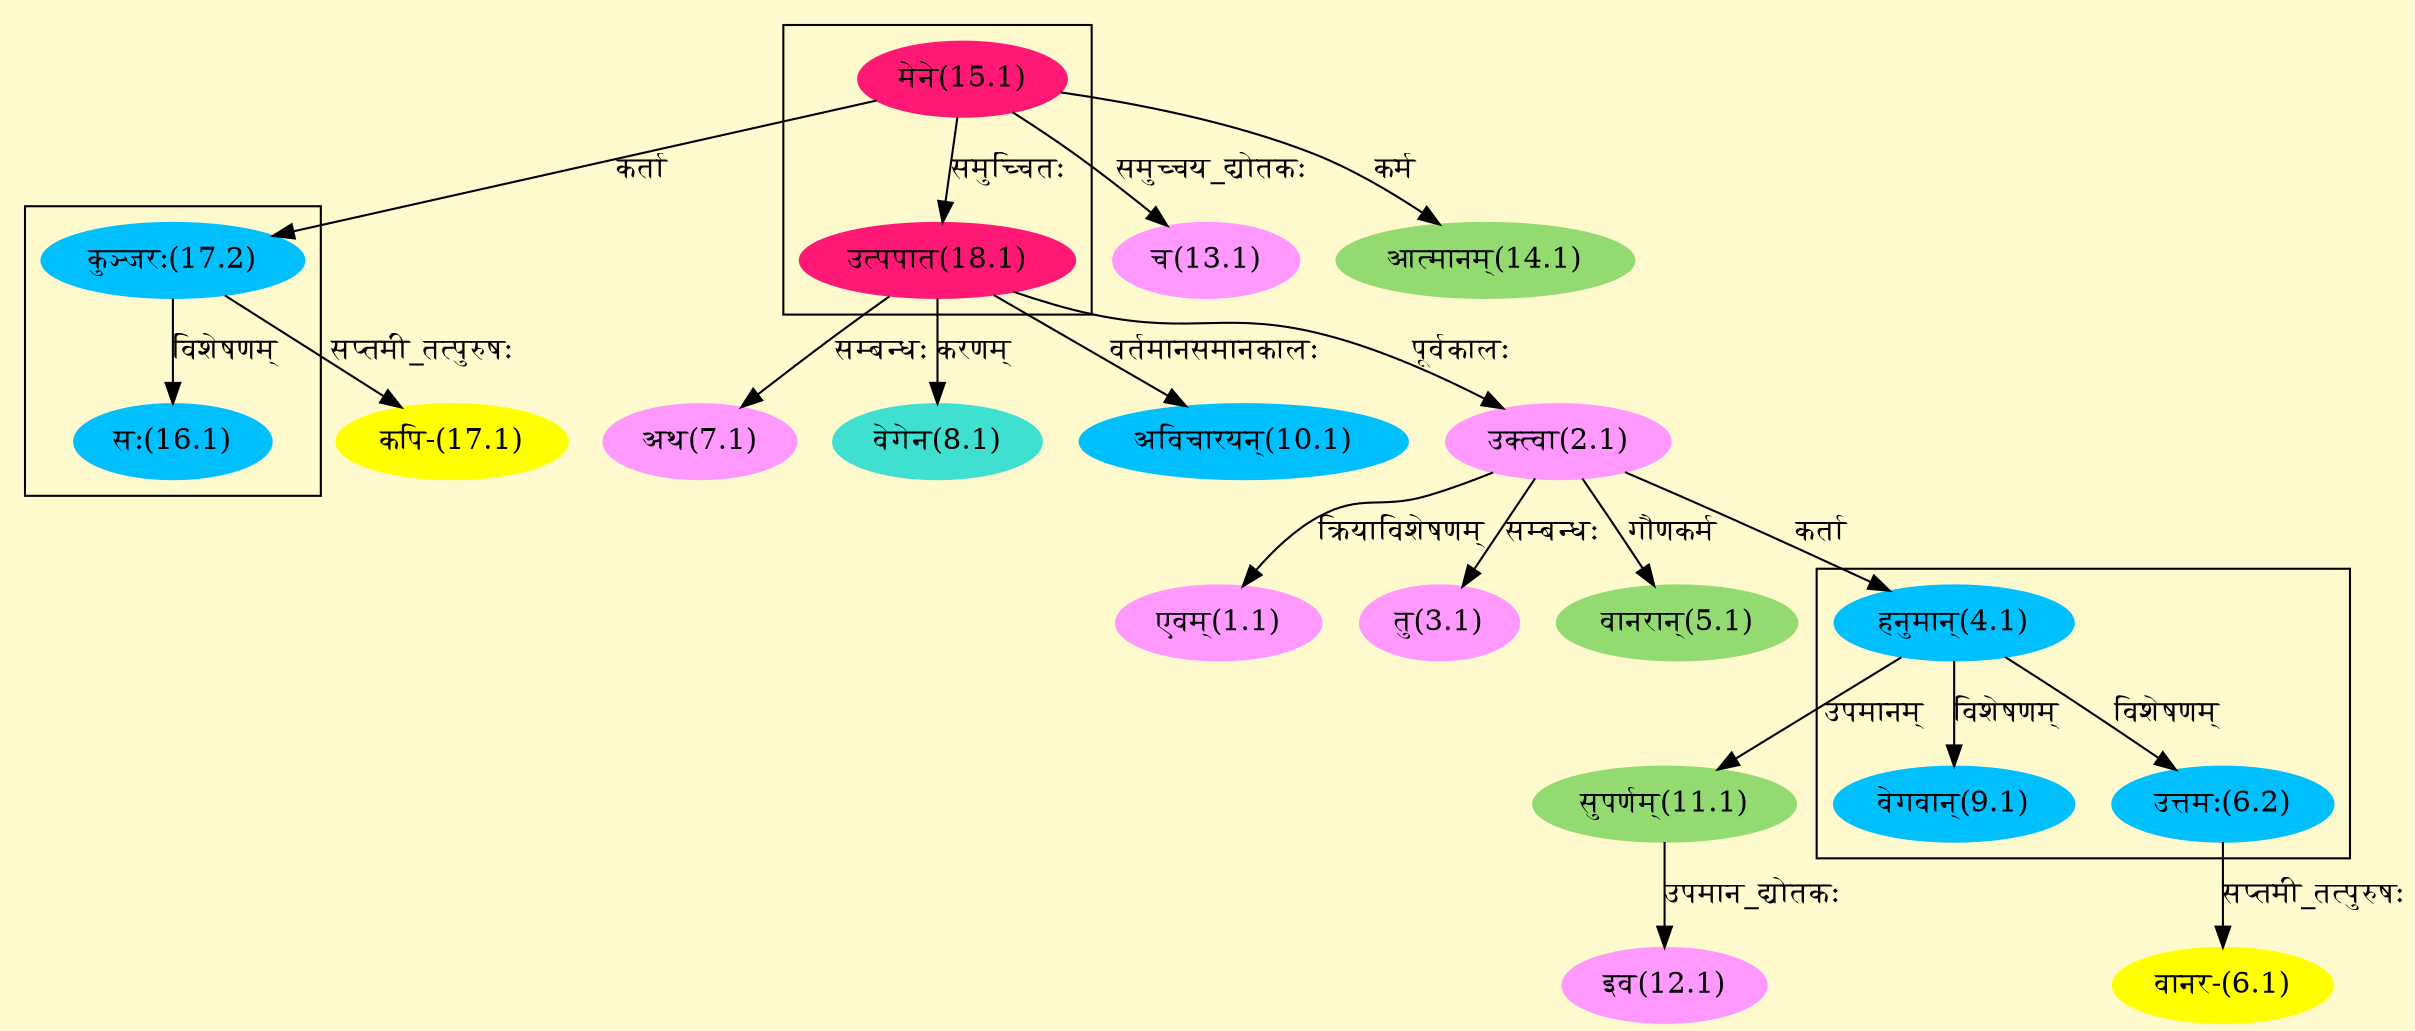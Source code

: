digraph G{
rankdir=BT;
 compound=true;
 bgcolor="lemonchiffon1";

subgraph cluster_1{
Node6_2 [style=filled, color="#00BFFF" label = "उत्तमः(6.2)"]
Node4_1 [style=filled, color="#00BFFF" label = "हनुमान्(4.1)"]
Node9_1 [style=filled, color="#00BFFF" label = "वेगवान्(9.1)"]

}

subgraph cluster_2{
Node16_1 [style=filled, color="#00BFFF" label = "सः(16.1)"]
Node17_2 [style=filled, color="#00BFFF" label = "कुञ्जरः(17.2)"]

}

subgraph cluster_3{
Node18_1 [style=filled, color="#FF1975" label = "उत्पपात(18.1)"]
Node15_1 [style=filled, color="#FF1975" label = "मेने(15.1)"]

}
Node1_1 [style=filled, color="#FF99FF" label = "एवम्(1.1)"]
Node2_1 [style=filled, color="#FF99FF" label = "उक्त्वा(2.1)"]
Node18_1 [style=filled, color="#FF1975" label = "उत्पपात(18.1)"]
Node3_1 [style=filled, color="#FF99FF" label = "तु(3.1)"]
Node4_1 [style=filled, color="#00BFFF" label = "हनुमान्(4.1)"]
Node5_1 [style=filled, color="#93DB70" label = "वानरान्(5.1)"]
Node6_1 [style=filled, color="#FFFF00" label = "वानर-(6.1)"]
Node6_2 [style=filled, color="#00BFFF" label = "उत्तमः(6.2)"]
Node7_1 [style=filled, color="#FF99FF" label = "अथ(7.1)"]
Node8_1 [style=filled, color="#40E0D0" label = "वेगेन(8.1)"]
Node10_1 [style=filled, color="#00BFFF" label = "अविचारयन्(10.1)"]
Node11_1 [style=filled, color="#93DB70" label = "सुपर्णम्(11.1)"]
Node12_1 [style=filled, color="#FF99FF" label = "इव(12.1)"]
Node13_1 [style=filled, color="#FF99FF" label = "च(13.1)"]
Node15_1 [style=filled, color="#FF1975" label = "मेने(15.1)"]
Node14_1 [style=filled, color="#93DB70" label = "आत्मानम्(14.1)"]
Node [style=filled, color="" label = "()"]
Node17_1 [style=filled, color="#FFFF00" label = "कपि-(17.1)"]
Node17_2 [style=filled, color="#00BFFF" label = "कुञ्जरः(17.2)"]
/* Start of Relations section */

Node1_1 -> Node2_1 [  label="क्रियाविशेषणम्"  dir="back" ]
Node2_1 -> Node18_1 [  label="पूर्वकालः"  dir="back" ]
Node3_1 -> Node2_1 [  label="सम्बन्धः"  dir="back" ]
Node4_1 -> Node2_1 [  label="कर्ता"  dir="back" ]
Node5_1 -> Node2_1 [  label="गौणकर्म"  dir="back" ]
Node6_1 -> Node6_2 [  label="सप्तमी_तत्पुरुषः"  dir="back" ]
Node6_2 -> Node4_1 [  label="विशेषणम्"  dir="back" ]
Node7_1 -> Node18_1 [  label="सम्बन्धः"  dir="back" ]
Node8_1 -> Node18_1 [  label="करणम्"  dir="back" ]
Node9_1 -> Node4_1 [  label="विशेषणम्"  dir="back" ]
Node10_1 -> Node18_1 [  label="वर्तमानसमानकालः"  dir="back" ]
Node11_1 -> Node4_1 [  label="उपमानम्"  dir="back" ]
Node12_1 -> Node11_1 [  label="उपमान_द्योतकः"  dir="back" ]
Node13_1 -> Node15_1 [  label="समुच्चय_द्योतकः"  dir="back" ]
Node14_1 -> Node15_1 [  label="कर्म"  dir="back" ]
Node16_1 -> Node17_2 [  label="विशेषणम्"  dir="back" ]
Node17_1 -> Node17_2 [  label="सप्तमी_तत्पुरुषः"  dir="back" ]
Node17_2 -> Node15_1 [  label="कर्ता"  dir="back" ]
Node18_1 -> Node15_1 [  label="समुच्चितः"  dir="back" ]
}
